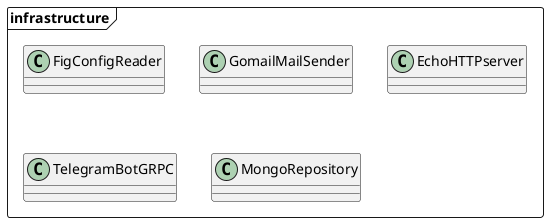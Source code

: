 @startuml Infrastructure level
package infrastructure <<Frame>>{
    class FigConfigReader
    class GomailMailSender
    class EchoHTTPserver
    class TelegramBotGRPC
    class MongoRepository
}
@enduml

